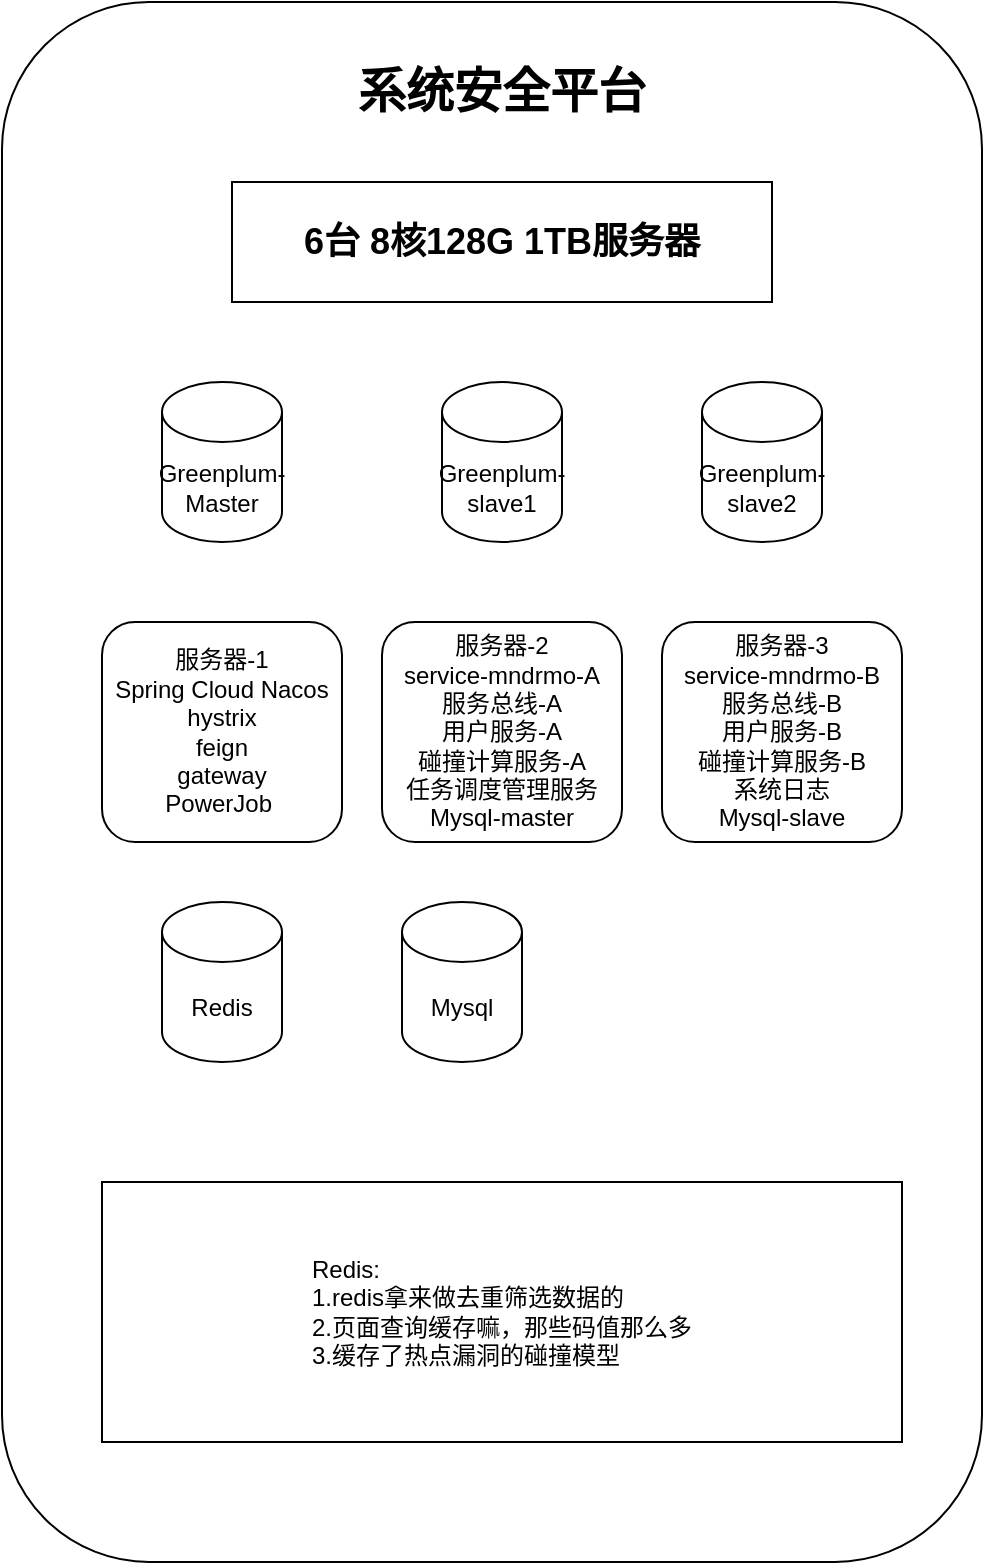<mxfile version="21.3.8" type="github">
  <diagram name="第 1 页" id="57VKWFimAm-giDpa9Vvo">
    <mxGraphModel dx="1434" dy="1965" grid="1" gridSize="10" guides="1" tooltips="1" connect="1" arrows="1" fold="1" page="1" pageScale="1" pageWidth="827" pageHeight="1169" math="0" shadow="0">
      <root>
        <mxCell id="0" />
        <mxCell id="1" parent="0" />
        <mxCell id="Q4yskE-vJg5lGiYmxyW3-10" value="" style="rounded=1;whiteSpace=wrap;html=1;" vertex="1" parent="1">
          <mxGeometry x="50" y="-40" width="490" height="780" as="geometry" />
        </mxCell>
        <mxCell id="Q4yskE-vJg5lGiYmxyW3-1" value="&lt;b&gt;&lt;font style=&quot;font-size: 18px;&quot;&gt;6台 8核128G 1TB服务器&lt;/font&gt;&lt;/b&gt;" style="rounded=0;whiteSpace=wrap;html=1;" vertex="1" parent="1">
          <mxGeometry x="165" y="50" width="270" height="60" as="geometry" />
        </mxCell>
        <mxCell id="Q4yskE-vJg5lGiYmxyW3-2" value="Greenplum-Master" style="shape=cylinder3;whiteSpace=wrap;html=1;boundedLbl=1;backgroundOutline=1;size=15;" vertex="1" parent="1">
          <mxGeometry x="130" y="150" width="60" height="80" as="geometry" />
        </mxCell>
        <mxCell id="Q4yskE-vJg5lGiYmxyW3-3" value="Greenplum-slave1" style="shape=cylinder3;whiteSpace=wrap;html=1;boundedLbl=1;backgroundOutline=1;size=15;" vertex="1" parent="1">
          <mxGeometry x="270" y="150" width="60" height="80" as="geometry" />
        </mxCell>
        <mxCell id="Q4yskE-vJg5lGiYmxyW3-5" value="Greenplum-slave2" style="shape=cylinder3;whiteSpace=wrap;html=1;boundedLbl=1;backgroundOutline=1;size=15;" vertex="1" parent="1">
          <mxGeometry x="400" y="150" width="60" height="80" as="geometry" />
        </mxCell>
        <mxCell id="Q4yskE-vJg5lGiYmxyW3-6" value="服务器-1&lt;br&gt;Spring Cloud Nacos&lt;br&gt;hystrix&lt;br&gt;feign&lt;br&gt;gateway&lt;br&gt;PowerJob&amp;nbsp;" style="rounded=1;whiteSpace=wrap;html=1;" vertex="1" parent="1">
          <mxGeometry x="100" y="270" width="120" height="110" as="geometry" />
        </mxCell>
        <mxCell id="Q4yskE-vJg5lGiYmxyW3-8" value="服务器-2&lt;br&gt;service-mndrmo-A&lt;br&gt;服务总线-A&lt;br&gt;用户服务-A&lt;br&gt;碰撞计算服务-A&lt;br&gt;任务调度管理服务&lt;br&gt;Mysql-master" style="rounded=1;whiteSpace=wrap;html=1;" vertex="1" parent="1">
          <mxGeometry x="240" y="270" width="120" height="110" as="geometry" />
        </mxCell>
        <mxCell id="Q4yskE-vJg5lGiYmxyW3-9" value="服务器-3&lt;br&gt;service-mndrmo-B&lt;br&gt;服务总线-B&lt;br&gt;用户服务-B&lt;br&gt;碰撞计算服务-B&lt;br&gt;系统日志&lt;br&gt;Mysql-slave" style="rounded=1;whiteSpace=wrap;html=1;" vertex="1" parent="1">
          <mxGeometry x="380" y="270" width="120" height="110" as="geometry" />
        </mxCell>
        <mxCell id="Q4yskE-vJg5lGiYmxyW3-11" value="&lt;b&gt;&lt;font style=&quot;font-size: 24px;&quot;&gt;系统安全平台&lt;/font&gt;&lt;/b&gt;" style="text;html=1;strokeColor=none;fillColor=none;align=center;verticalAlign=middle;whiteSpace=wrap;rounded=0;" vertex="1" parent="1">
          <mxGeometry x="175" y="-10" width="250" height="30" as="geometry" />
        </mxCell>
        <mxCell id="Q4yskE-vJg5lGiYmxyW3-12" value="&lt;div style=&quot;text-align: left;&quot;&gt;&lt;span style=&quot;background-color: initial;&quot;&gt;Redis:&amp;nbsp;&amp;nbsp;&lt;/span&gt;&lt;/div&gt;&lt;div style=&quot;text-align: left;&quot;&gt;&lt;span style=&quot;background-color: initial;&quot;&gt;1.redis拿来做去重筛选数据的&lt;/span&gt;&lt;/div&gt;&lt;div style=&quot;text-align: left;&quot;&gt;&lt;span style=&quot;background-color: initial;&quot;&gt;2.页面查询缓存嘛，那些码值那么多&lt;/span&gt;&lt;/div&gt;&lt;div style=&quot;text-align: left;&quot;&gt;&lt;span style=&quot;background-color: initial;&quot;&gt;3.缓存了热点漏洞的碰撞模型&lt;/span&gt;&lt;/div&gt;" style="rounded=0;whiteSpace=wrap;html=1;" vertex="1" parent="1">
          <mxGeometry x="100" y="550" width="400" height="130" as="geometry" />
        </mxCell>
        <mxCell id="Q4yskE-vJg5lGiYmxyW3-13" value="Redis" style="shape=cylinder3;whiteSpace=wrap;html=1;boundedLbl=1;backgroundOutline=1;size=15;" vertex="1" parent="1">
          <mxGeometry x="130" y="410" width="60" height="80" as="geometry" />
        </mxCell>
        <mxCell id="Q4yskE-vJg5lGiYmxyW3-14" value="Mysql" style="shape=cylinder3;whiteSpace=wrap;html=1;boundedLbl=1;backgroundOutline=1;size=15;" vertex="1" parent="1">
          <mxGeometry x="250" y="410" width="60" height="80" as="geometry" />
        </mxCell>
      </root>
    </mxGraphModel>
  </diagram>
</mxfile>
